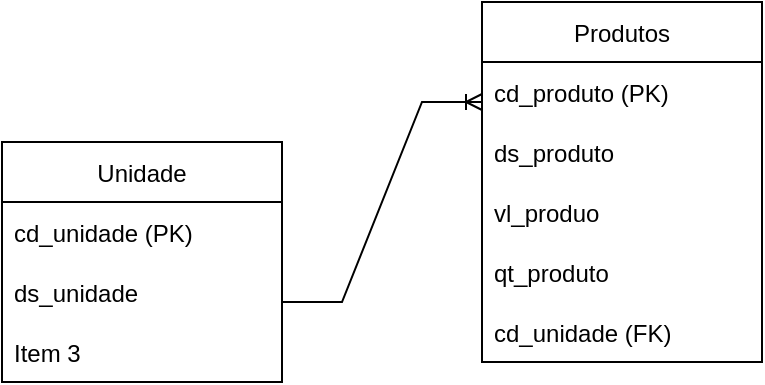 <mxfile version="20.3.0" type="device"><diagram id="5SPbPIUz6Mcsbta6XSHt" name="Página-1"><mxGraphModel dx="862" dy="483" grid="1" gridSize="10" guides="1" tooltips="1" connect="1" arrows="1" fold="1" page="1" pageScale="1" pageWidth="827" pageHeight="1169" math="0" shadow="0"><root><mxCell id="0"/><mxCell id="1" parent="0"/><mxCell id="5HASaeZbfT-R5F1xZ-na-1" value="Produtos" style="swimlane;fontStyle=0;childLayout=stackLayout;horizontal=1;startSize=30;horizontalStack=0;resizeParent=1;resizeParentMax=0;resizeLast=0;collapsible=1;marginBottom=0;" vertex="1" parent="1"><mxGeometry x="400" y="120" width="140" height="180" as="geometry"/></mxCell><mxCell id="5HASaeZbfT-R5F1xZ-na-2" value="cd_produto (PK)" style="text;strokeColor=none;fillColor=none;align=left;verticalAlign=middle;spacingLeft=4;spacingRight=4;overflow=hidden;points=[[0,0.5],[1,0.5]];portConstraint=eastwest;rotatable=0;" vertex="1" parent="5HASaeZbfT-R5F1xZ-na-1"><mxGeometry y="30" width="140" height="30" as="geometry"/></mxCell><mxCell id="5HASaeZbfT-R5F1xZ-na-3" value="ds_produto" style="text;strokeColor=none;fillColor=none;align=left;verticalAlign=middle;spacingLeft=4;spacingRight=4;overflow=hidden;points=[[0,0.5],[1,0.5]];portConstraint=eastwest;rotatable=0;" vertex="1" parent="5HASaeZbfT-R5F1xZ-na-1"><mxGeometry y="60" width="140" height="30" as="geometry"/></mxCell><mxCell id="5HASaeZbfT-R5F1xZ-na-4" value="vl_produo" style="text;strokeColor=none;fillColor=none;align=left;verticalAlign=middle;spacingLeft=4;spacingRight=4;overflow=hidden;points=[[0,0.5],[1,0.5]];portConstraint=eastwest;rotatable=0;" vertex="1" parent="5HASaeZbfT-R5F1xZ-na-1"><mxGeometry y="90" width="140" height="30" as="geometry"/></mxCell><mxCell id="5HASaeZbfT-R5F1xZ-na-5" value="qt_produto" style="text;strokeColor=none;fillColor=none;align=left;verticalAlign=middle;spacingLeft=4;spacingRight=4;overflow=hidden;points=[[0,0.5],[1,0.5]];portConstraint=eastwest;rotatable=0;" vertex="1" parent="5HASaeZbfT-R5F1xZ-na-1"><mxGeometry y="120" width="140" height="30" as="geometry"/></mxCell><mxCell id="5HASaeZbfT-R5F1xZ-na-11" value="cd_unidade (FK)" style="text;strokeColor=none;fillColor=none;align=left;verticalAlign=middle;spacingLeft=4;spacingRight=4;overflow=hidden;points=[[0,0.5],[1,0.5]];portConstraint=eastwest;rotatable=0;" vertex="1" parent="5HASaeZbfT-R5F1xZ-na-1"><mxGeometry y="150" width="140" height="30" as="geometry"/></mxCell><mxCell id="5HASaeZbfT-R5F1xZ-na-6" value="Unidade" style="swimlane;fontStyle=0;childLayout=stackLayout;horizontal=1;startSize=30;horizontalStack=0;resizeParent=1;resizeParentMax=0;resizeLast=0;collapsible=1;marginBottom=0;" vertex="1" parent="1"><mxGeometry x="160" y="190" width="140" height="120" as="geometry"/></mxCell><mxCell id="5HASaeZbfT-R5F1xZ-na-7" value="cd_unidade (PK)" style="text;strokeColor=none;fillColor=none;align=left;verticalAlign=middle;spacingLeft=4;spacingRight=4;overflow=hidden;points=[[0,0.5],[1,0.5]];portConstraint=eastwest;rotatable=0;" vertex="1" parent="5HASaeZbfT-R5F1xZ-na-6"><mxGeometry y="30" width="140" height="30" as="geometry"/></mxCell><mxCell id="5HASaeZbfT-R5F1xZ-na-8" value="ds_unidade" style="text;strokeColor=none;fillColor=none;align=left;verticalAlign=middle;spacingLeft=4;spacingRight=4;overflow=hidden;points=[[0,0.5],[1,0.5]];portConstraint=eastwest;rotatable=0;" vertex="1" parent="5HASaeZbfT-R5F1xZ-na-6"><mxGeometry y="60" width="140" height="30" as="geometry"/></mxCell><mxCell id="5HASaeZbfT-R5F1xZ-na-9" value="Item 3" style="text;strokeColor=none;fillColor=none;align=left;verticalAlign=middle;spacingLeft=4;spacingRight=4;overflow=hidden;points=[[0,0.5],[1,0.5]];portConstraint=eastwest;rotatable=0;" vertex="1" parent="5HASaeZbfT-R5F1xZ-na-6"><mxGeometry y="90" width="140" height="30" as="geometry"/></mxCell><mxCell id="5HASaeZbfT-R5F1xZ-na-13" value="" style="edgeStyle=entityRelationEdgeStyle;fontSize=12;html=1;endArrow=ERoneToMany;rounded=0;" edge="1" parent="1"><mxGeometry width="100" height="100" relative="1" as="geometry"><mxPoint x="300" y="270" as="sourcePoint"/><mxPoint x="400" y="170" as="targetPoint"/></mxGeometry></mxCell></root></mxGraphModel></diagram></mxfile>